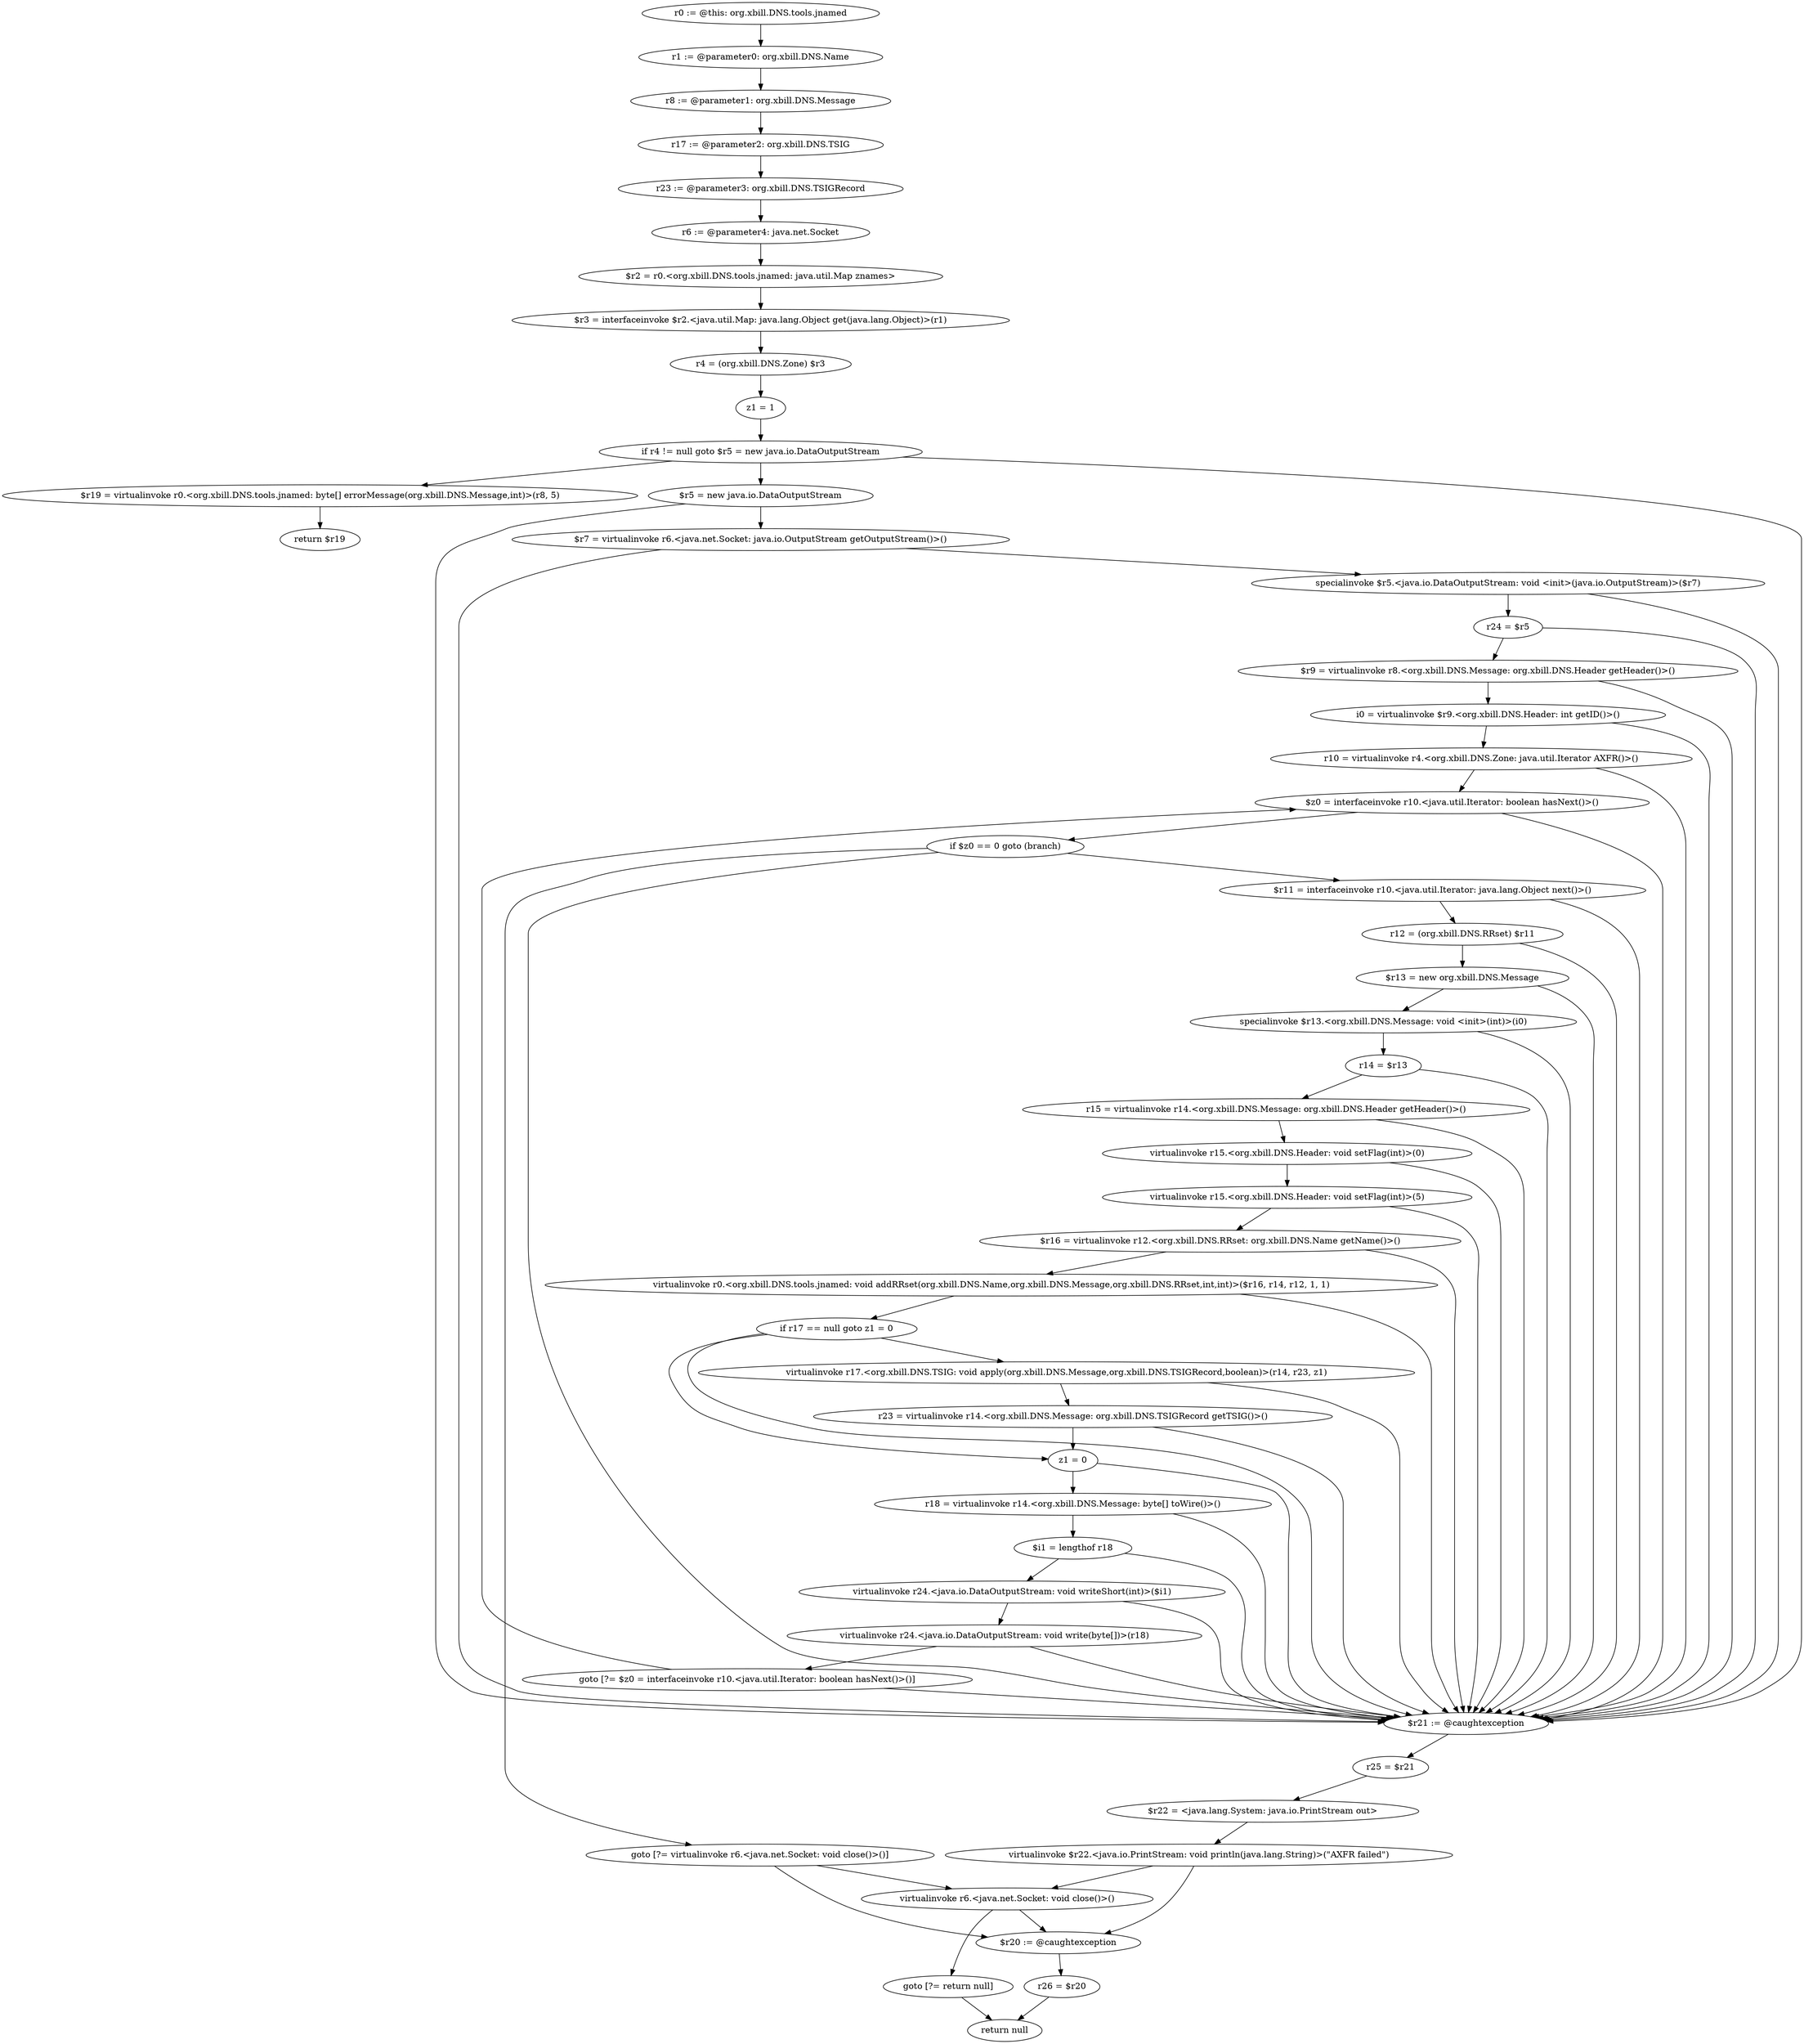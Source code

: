 digraph "unitGraph" {
    "r0 := @this: org.xbill.DNS.tools.jnamed"
    "r1 := @parameter0: org.xbill.DNS.Name"
    "r8 := @parameter1: org.xbill.DNS.Message"
    "r17 := @parameter2: org.xbill.DNS.TSIG"
    "r23 := @parameter3: org.xbill.DNS.TSIGRecord"
    "r6 := @parameter4: java.net.Socket"
    "$r2 = r0.<org.xbill.DNS.tools.jnamed: java.util.Map znames>"
    "$r3 = interfaceinvoke $r2.<java.util.Map: java.lang.Object get(java.lang.Object)>(r1)"
    "r4 = (org.xbill.DNS.Zone) $r3"
    "z1 = 1"
    "if r4 != null goto $r5 = new java.io.DataOutputStream"
    "$r19 = virtualinvoke r0.<org.xbill.DNS.tools.jnamed: byte[] errorMessage(org.xbill.DNS.Message,int)>(r8, 5)"
    "return $r19"
    "$r5 = new java.io.DataOutputStream"
    "$r7 = virtualinvoke r6.<java.net.Socket: java.io.OutputStream getOutputStream()>()"
    "specialinvoke $r5.<java.io.DataOutputStream: void <init>(java.io.OutputStream)>($r7)"
    "r24 = $r5"
    "$r9 = virtualinvoke r8.<org.xbill.DNS.Message: org.xbill.DNS.Header getHeader()>()"
    "i0 = virtualinvoke $r9.<org.xbill.DNS.Header: int getID()>()"
    "r10 = virtualinvoke r4.<org.xbill.DNS.Zone: java.util.Iterator AXFR()>()"
    "$z0 = interfaceinvoke r10.<java.util.Iterator: boolean hasNext()>()"
    "if $z0 == 0 goto (branch)"
    "$r11 = interfaceinvoke r10.<java.util.Iterator: java.lang.Object next()>()"
    "r12 = (org.xbill.DNS.RRset) $r11"
    "$r13 = new org.xbill.DNS.Message"
    "specialinvoke $r13.<org.xbill.DNS.Message: void <init>(int)>(i0)"
    "r14 = $r13"
    "r15 = virtualinvoke r14.<org.xbill.DNS.Message: org.xbill.DNS.Header getHeader()>()"
    "virtualinvoke r15.<org.xbill.DNS.Header: void setFlag(int)>(0)"
    "virtualinvoke r15.<org.xbill.DNS.Header: void setFlag(int)>(5)"
    "$r16 = virtualinvoke r12.<org.xbill.DNS.RRset: org.xbill.DNS.Name getName()>()"
    "virtualinvoke r0.<org.xbill.DNS.tools.jnamed: void addRRset(org.xbill.DNS.Name,org.xbill.DNS.Message,org.xbill.DNS.RRset,int,int)>($r16, r14, r12, 1, 1)"
    "if r17 == null goto z1 = 0"
    "virtualinvoke r17.<org.xbill.DNS.TSIG: void apply(org.xbill.DNS.Message,org.xbill.DNS.TSIGRecord,boolean)>(r14, r23, z1)"
    "r23 = virtualinvoke r14.<org.xbill.DNS.Message: org.xbill.DNS.TSIGRecord getTSIG()>()"
    "z1 = 0"
    "r18 = virtualinvoke r14.<org.xbill.DNS.Message: byte[] toWire()>()"
    "$i1 = lengthof r18"
    "virtualinvoke r24.<java.io.DataOutputStream: void writeShort(int)>($i1)"
    "virtualinvoke r24.<java.io.DataOutputStream: void write(byte[])>(r18)"
    "goto [?= $z0 = interfaceinvoke r10.<java.util.Iterator: boolean hasNext()>()]"
    "goto [?= virtualinvoke r6.<java.net.Socket: void close()>()]"
    "$r21 := @caughtexception"
    "r25 = $r21"
    "$r22 = <java.lang.System: java.io.PrintStream out>"
    "virtualinvoke $r22.<java.io.PrintStream: void println(java.lang.String)>(\"AXFR failed\")"
    "virtualinvoke r6.<java.net.Socket: void close()>()"
    "goto [?= return null]"
    "$r20 := @caughtexception"
    "r26 = $r20"
    "return null"
    "r0 := @this: org.xbill.DNS.tools.jnamed"->"r1 := @parameter0: org.xbill.DNS.Name";
    "r1 := @parameter0: org.xbill.DNS.Name"->"r8 := @parameter1: org.xbill.DNS.Message";
    "r8 := @parameter1: org.xbill.DNS.Message"->"r17 := @parameter2: org.xbill.DNS.TSIG";
    "r17 := @parameter2: org.xbill.DNS.TSIG"->"r23 := @parameter3: org.xbill.DNS.TSIGRecord";
    "r23 := @parameter3: org.xbill.DNS.TSIGRecord"->"r6 := @parameter4: java.net.Socket";
    "r6 := @parameter4: java.net.Socket"->"$r2 = r0.<org.xbill.DNS.tools.jnamed: java.util.Map znames>";
    "$r2 = r0.<org.xbill.DNS.tools.jnamed: java.util.Map znames>"->"$r3 = interfaceinvoke $r2.<java.util.Map: java.lang.Object get(java.lang.Object)>(r1)";
    "$r3 = interfaceinvoke $r2.<java.util.Map: java.lang.Object get(java.lang.Object)>(r1)"->"r4 = (org.xbill.DNS.Zone) $r3";
    "r4 = (org.xbill.DNS.Zone) $r3"->"z1 = 1";
    "z1 = 1"->"if r4 != null goto $r5 = new java.io.DataOutputStream";
    "if r4 != null goto $r5 = new java.io.DataOutputStream"->"$r19 = virtualinvoke r0.<org.xbill.DNS.tools.jnamed: byte[] errorMessage(org.xbill.DNS.Message,int)>(r8, 5)";
    "if r4 != null goto $r5 = new java.io.DataOutputStream"->"$r5 = new java.io.DataOutputStream";
    "if r4 != null goto $r5 = new java.io.DataOutputStream"->"$r21 := @caughtexception";
    "$r19 = virtualinvoke r0.<org.xbill.DNS.tools.jnamed: byte[] errorMessage(org.xbill.DNS.Message,int)>(r8, 5)"->"return $r19";
    "$r5 = new java.io.DataOutputStream"->"$r7 = virtualinvoke r6.<java.net.Socket: java.io.OutputStream getOutputStream()>()";
    "$r5 = new java.io.DataOutputStream"->"$r21 := @caughtexception";
    "$r7 = virtualinvoke r6.<java.net.Socket: java.io.OutputStream getOutputStream()>()"->"specialinvoke $r5.<java.io.DataOutputStream: void <init>(java.io.OutputStream)>($r7)";
    "$r7 = virtualinvoke r6.<java.net.Socket: java.io.OutputStream getOutputStream()>()"->"$r21 := @caughtexception";
    "specialinvoke $r5.<java.io.DataOutputStream: void <init>(java.io.OutputStream)>($r7)"->"r24 = $r5";
    "specialinvoke $r5.<java.io.DataOutputStream: void <init>(java.io.OutputStream)>($r7)"->"$r21 := @caughtexception";
    "r24 = $r5"->"$r9 = virtualinvoke r8.<org.xbill.DNS.Message: org.xbill.DNS.Header getHeader()>()";
    "r24 = $r5"->"$r21 := @caughtexception";
    "$r9 = virtualinvoke r8.<org.xbill.DNS.Message: org.xbill.DNS.Header getHeader()>()"->"i0 = virtualinvoke $r9.<org.xbill.DNS.Header: int getID()>()";
    "$r9 = virtualinvoke r8.<org.xbill.DNS.Message: org.xbill.DNS.Header getHeader()>()"->"$r21 := @caughtexception";
    "i0 = virtualinvoke $r9.<org.xbill.DNS.Header: int getID()>()"->"r10 = virtualinvoke r4.<org.xbill.DNS.Zone: java.util.Iterator AXFR()>()";
    "i0 = virtualinvoke $r9.<org.xbill.DNS.Header: int getID()>()"->"$r21 := @caughtexception";
    "r10 = virtualinvoke r4.<org.xbill.DNS.Zone: java.util.Iterator AXFR()>()"->"$z0 = interfaceinvoke r10.<java.util.Iterator: boolean hasNext()>()";
    "r10 = virtualinvoke r4.<org.xbill.DNS.Zone: java.util.Iterator AXFR()>()"->"$r21 := @caughtexception";
    "$z0 = interfaceinvoke r10.<java.util.Iterator: boolean hasNext()>()"->"if $z0 == 0 goto (branch)";
    "$z0 = interfaceinvoke r10.<java.util.Iterator: boolean hasNext()>()"->"$r21 := @caughtexception";
    "if $z0 == 0 goto (branch)"->"$r11 = interfaceinvoke r10.<java.util.Iterator: java.lang.Object next()>()";
    "if $z0 == 0 goto (branch)"->"goto [?= virtualinvoke r6.<java.net.Socket: void close()>()]";
    "if $z0 == 0 goto (branch)"->"$r21 := @caughtexception";
    "$r11 = interfaceinvoke r10.<java.util.Iterator: java.lang.Object next()>()"->"r12 = (org.xbill.DNS.RRset) $r11";
    "$r11 = interfaceinvoke r10.<java.util.Iterator: java.lang.Object next()>()"->"$r21 := @caughtexception";
    "r12 = (org.xbill.DNS.RRset) $r11"->"$r13 = new org.xbill.DNS.Message";
    "r12 = (org.xbill.DNS.RRset) $r11"->"$r21 := @caughtexception";
    "$r13 = new org.xbill.DNS.Message"->"specialinvoke $r13.<org.xbill.DNS.Message: void <init>(int)>(i0)";
    "$r13 = new org.xbill.DNS.Message"->"$r21 := @caughtexception";
    "specialinvoke $r13.<org.xbill.DNS.Message: void <init>(int)>(i0)"->"r14 = $r13";
    "specialinvoke $r13.<org.xbill.DNS.Message: void <init>(int)>(i0)"->"$r21 := @caughtexception";
    "r14 = $r13"->"r15 = virtualinvoke r14.<org.xbill.DNS.Message: org.xbill.DNS.Header getHeader()>()";
    "r14 = $r13"->"$r21 := @caughtexception";
    "r15 = virtualinvoke r14.<org.xbill.DNS.Message: org.xbill.DNS.Header getHeader()>()"->"virtualinvoke r15.<org.xbill.DNS.Header: void setFlag(int)>(0)";
    "r15 = virtualinvoke r14.<org.xbill.DNS.Message: org.xbill.DNS.Header getHeader()>()"->"$r21 := @caughtexception";
    "virtualinvoke r15.<org.xbill.DNS.Header: void setFlag(int)>(0)"->"virtualinvoke r15.<org.xbill.DNS.Header: void setFlag(int)>(5)";
    "virtualinvoke r15.<org.xbill.DNS.Header: void setFlag(int)>(0)"->"$r21 := @caughtexception";
    "virtualinvoke r15.<org.xbill.DNS.Header: void setFlag(int)>(5)"->"$r16 = virtualinvoke r12.<org.xbill.DNS.RRset: org.xbill.DNS.Name getName()>()";
    "virtualinvoke r15.<org.xbill.DNS.Header: void setFlag(int)>(5)"->"$r21 := @caughtexception";
    "$r16 = virtualinvoke r12.<org.xbill.DNS.RRset: org.xbill.DNS.Name getName()>()"->"virtualinvoke r0.<org.xbill.DNS.tools.jnamed: void addRRset(org.xbill.DNS.Name,org.xbill.DNS.Message,org.xbill.DNS.RRset,int,int)>($r16, r14, r12, 1, 1)";
    "$r16 = virtualinvoke r12.<org.xbill.DNS.RRset: org.xbill.DNS.Name getName()>()"->"$r21 := @caughtexception";
    "virtualinvoke r0.<org.xbill.DNS.tools.jnamed: void addRRset(org.xbill.DNS.Name,org.xbill.DNS.Message,org.xbill.DNS.RRset,int,int)>($r16, r14, r12, 1, 1)"->"if r17 == null goto z1 = 0";
    "virtualinvoke r0.<org.xbill.DNS.tools.jnamed: void addRRset(org.xbill.DNS.Name,org.xbill.DNS.Message,org.xbill.DNS.RRset,int,int)>($r16, r14, r12, 1, 1)"->"$r21 := @caughtexception";
    "if r17 == null goto z1 = 0"->"virtualinvoke r17.<org.xbill.DNS.TSIG: void apply(org.xbill.DNS.Message,org.xbill.DNS.TSIGRecord,boolean)>(r14, r23, z1)";
    "if r17 == null goto z1 = 0"->"z1 = 0";
    "if r17 == null goto z1 = 0"->"$r21 := @caughtexception";
    "virtualinvoke r17.<org.xbill.DNS.TSIG: void apply(org.xbill.DNS.Message,org.xbill.DNS.TSIGRecord,boolean)>(r14, r23, z1)"->"r23 = virtualinvoke r14.<org.xbill.DNS.Message: org.xbill.DNS.TSIGRecord getTSIG()>()";
    "virtualinvoke r17.<org.xbill.DNS.TSIG: void apply(org.xbill.DNS.Message,org.xbill.DNS.TSIGRecord,boolean)>(r14, r23, z1)"->"$r21 := @caughtexception";
    "r23 = virtualinvoke r14.<org.xbill.DNS.Message: org.xbill.DNS.TSIGRecord getTSIG()>()"->"z1 = 0";
    "r23 = virtualinvoke r14.<org.xbill.DNS.Message: org.xbill.DNS.TSIGRecord getTSIG()>()"->"$r21 := @caughtexception";
    "z1 = 0"->"r18 = virtualinvoke r14.<org.xbill.DNS.Message: byte[] toWire()>()";
    "z1 = 0"->"$r21 := @caughtexception";
    "r18 = virtualinvoke r14.<org.xbill.DNS.Message: byte[] toWire()>()"->"$i1 = lengthof r18";
    "r18 = virtualinvoke r14.<org.xbill.DNS.Message: byte[] toWire()>()"->"$r21 := @caughtexception";
    "$i1 = lengthof r18"->"virtualinvoke r24.<java.io.DataOutputStream: void writeShort(int)>($i1)";
    "$i1 = lengthof r18"->"$r21 := @caughtexception";
    "virtualinvoke r24.<java.io.DataOutputStream: void writeShort(int)>($i1)"->"virtualinvoke r24.<java.io.DataOutputStream: void write(byte[])>(r18)";
    "virtualinvoke r24.<java.io.DataOutputStream: void writeShort(int)>($i1)"->"$r21 := @caughtexception";
    "virtualinvoke r24.<java.io.DataOutputStream: void write(byte[])>(r18)"->"goto [?= $z0 = interfaceinvoke r10.<java.util.Iterator: boolean hasNext()>()]";
    "virtualinvoke r24.<java.io.DataOutputStream: void write(byte[])>(r18)"->"$r21 := @caughtexception";
    "goto [?= $z0 = interfaceinvoke r10.<java.util.Iterator: boolean hasNext()>()]"->"$z0 = interfaceinvoke r10.<java.util.Iterator: boolean hasNext()>()";
    "goto [?= $z0 = interfaceinvoke r10.<java.util.Iterator: boolean hasNext()>()]"->"$r21 := @caughtexception";
    "goto [?= virtualinvoke r6.<java.net.Socket: void close()>()]"->"virtualinvoke r6.<java.net.Socket: void close()>()";
    "goto [?= virtualinvoke r6.<java.net.Socket: void close()>()]"->"$r20 := @caughtexception";
    "$r21 := @caughtexception"->"r25 = $r21";
    "r25 = $r21"->"$r22 = <java.lang.System: java.io.PrintStream out>";
    "$r22 = <java.lang.System: java.io.PrintStream out>"->"virtualinvoke $r22.<java.io.PrintStream: void println(java.lang.String)>(\"AXFR failed\")";
    "virtualinvoke $r22.<java.io.PrintStream: void println(java.lang.String)>(\"AXFR failed\")"->"virtualinvoke r6.<java.net.Socket: void close()>()";
    "virtualinvoke $r22.<java.io.PrintStream: void println(java.lang.String)>(\"AXFR failed\")"->"$r20 := @caughtexception";
    "virtualinvoke r6.<java.net.Socket: void close()>()"->"goto [?= return null]";
    "virtualinvoke r6.<java.net.Socket: void close()>()"->"$r20 := @caughtexception";
    "goto [?= return null]"->"return null";
    "$r20 := @caughtexception"->"r26 = $r20";
    "r26 = $r20"->"return null";
}
